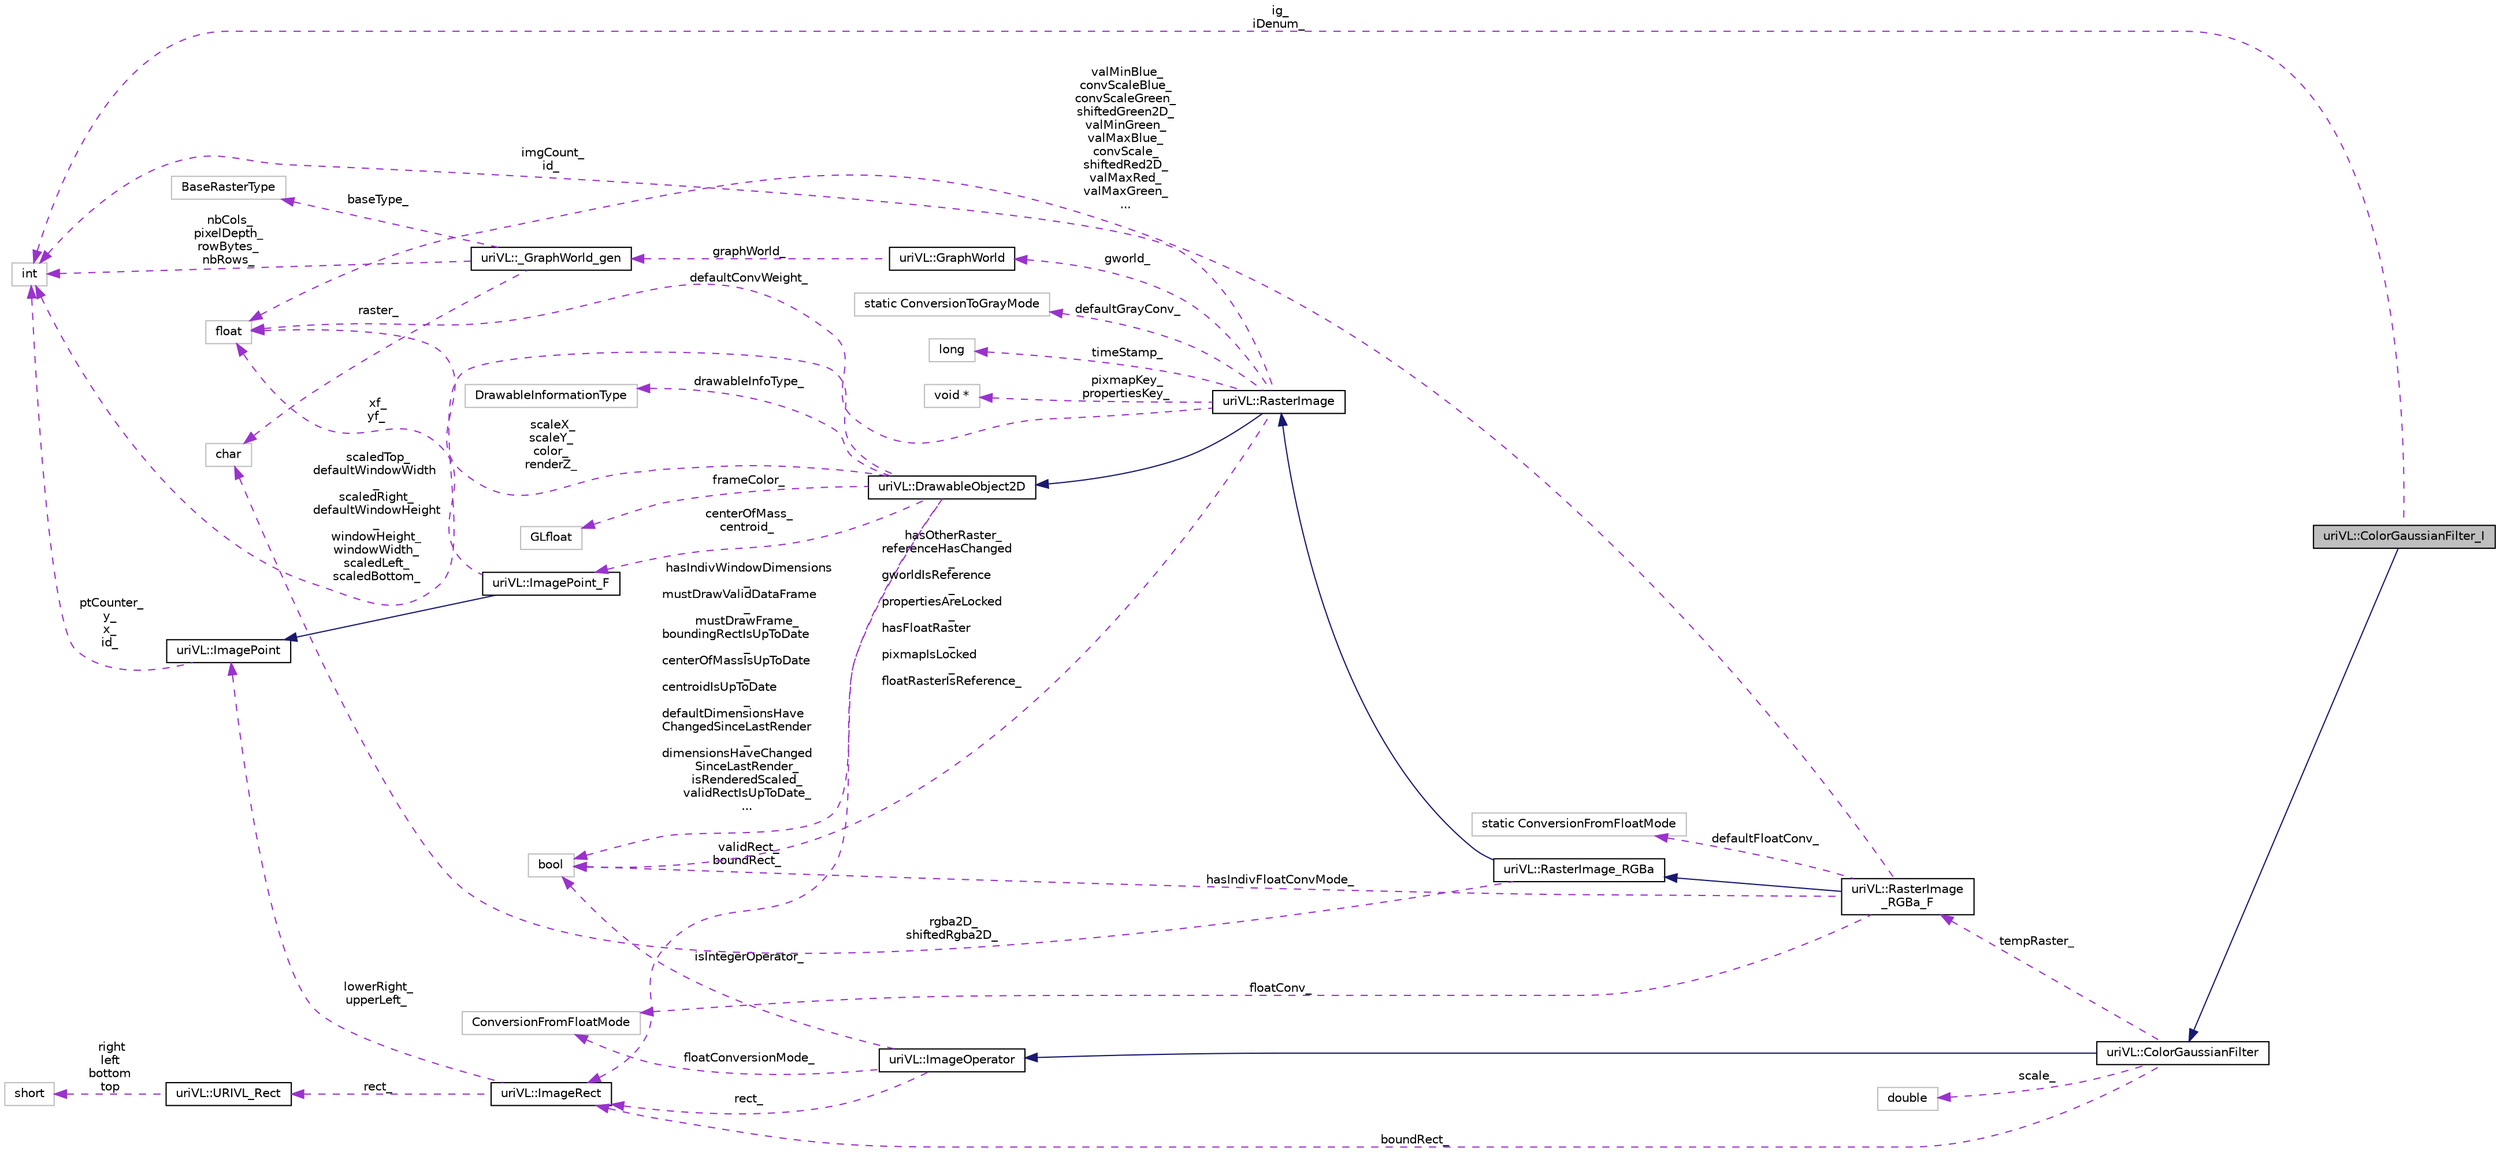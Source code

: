 digraph "uriVL::ColorGaussianFilter_I"
{
  edge [fontname="Helvetica",fontsize="10",labelfontname="Helvetica",labelfontsize="10"];
  node [fontname="Helvetica",fontsize="10",shape=record];
  rankdir="LR";
  Node1 [label="uriVL::ColorGaussianFilter_I",height=0.2,width=0.4,color="black", fillcolor="grey75", style="filled", fontcolor="black"];
  Node2 -> Node1 [dir="back",color="midnightblue",fontsize="10",style="solid",fontname="Helvetica"];
  Node2 [label="uriVL::ColorGaussianFilter",height=0.2,width=0.4,color="black", fillcolor="white", style="filled",URL="$classuriVL_1_1ColorGaussianFilter.html",tooltip="Pure Virtual parent class for the Gaussian filter classes _F and _I. "];
  Node3 -> Node2 [dir="back",color="midnightblue",fontsize="10",style="solid",fontname="Helvetica"];
  Node3 [label="uriVL::ImageOperator",height=0.2,width=0.4,color="black", fillcolor="white", style="filled",URL="$classuriVL_1_1ImageOperator.html",tooltip="Virtual parent class for all image operators (operators that are applied to a raster image and produc..."];
  Node4 -> Node3 [dir="back",color="darkorchid3",fontsize="10",style="dashed",label=" rect_" ,fontname="Helvetica"];
  Node4 [label="uriVL::ImageRect",height=0.2,width=0.4,color="black", fillcolor="white", style="filled",URL="$classuriVL_1_1ImageRect.html",tooltip="Implements the ImageRect class. "];
  Node5 -> Node4 [dir="back",color="darkorchid3",fontsize="10",style="dashed",label=" rect_" ,fontname="Helvetica"];
  Node5 [label="uriVL::URIVL_Rect",height=0.2,width=0.4,color="black", fillcolor="white", style="filled",URL="$structuriVL_1_1URIVL__Rect.html",tooltip="For platforms not supported by Quicktime, we need to define Rect. "];
  Node6 -> Node5 [dir="back",color="darkorchid3",fontsize="10",style="dashed",label=" right\nleft\nbottom\ntop" ,fontname="Helvetica"];
  Node6 [label="short",height=0.2,width=0.4,color="grey75", fillcolor="white", style="filled"];
  Node7 -> Node4 [dir="back",color="darkorchid3",fontsize="10",style="dashed",label=" lowerRight_\nupperLeft_" ,fontname="Helvetica"];
  Node7 [label="uriVL::ImagePoint",height=0.2,width=0.4,color="black", fillcolor="white", style="filled",URL="$classuriVL_1_1ImagePoint.html",tooltip="Implements the ImagePoint class. "];
  Node8 -> Node7 [dir="back",color="darkorchid3",fontsize="10",style="dashed",label=" ptCounter_\ny_\nx_\nid_" ,fontname="Helvetica"];
  Node8 [label="int",height=0.2,width=0.4,color="grey75", fillcolor="white", style="filled"];
  Node9 -> Node3 [dir="back",color="darkorchid3",fontsize="10",style="dashed",label=" isIntegerOperator_" ,fontname="Helvetica"];
  Node9 [label="bool",height=0.2,width=0.4,color="grey75", fillcolor="white", style="filled"];
  Node10 -> Node3 [dir="back",color="darkorchid3",fontsize="10",style="dashed",label=" floatConversionMode_" ,fontname="Helvetica"];
  Node10 [label="ConversionFromFloatMode",height=0.2,width=0.4,color="grey75", fillcolor="white", style="filled"];
  Node4 -> Node2 [dir="back",color="darkorchid3",fontsize="10",style="dashed",label=" boundRect_" ,fontname="Helvetica"];
  Node11 -> Node2 [dir="back",color="darkorchid3",fontsize="10",style="dashed",label=" scale_" ,fontname="Helvetica"];
  Node11 [label="double",height=0.2,width=0.4,color="grey75", fillcolor="white", style="filled"];
  Node12 -> Node2 [dir="back",color="darkorchid3",fontsize="10",style="dashed",label=" tempRaster_" ,fontname="Helvetica"];
  Node12 [label="uriVL::RasterImage\l_RGBa_F",height=0.2,width=0.4,color="black", fillcolor="white", style="filled",URL="$classuriVL_1_1RasterImage__RGBa__F.html",tooltip="RasterImage_RGBa_F class. "];
  Node13 -> Node12 [dir="back",color="midnightblue",fontsize="10",style="solid",fontname="Helvetica"];
  Node13 [label="uriVL::RasterImage_RGBa",height=0.2,width=0.4,color="black", fillcolor="white", style="filled",URL="$classuriVL_1_1RasterImage__RGBa.html",tooltip="Base 32-bit rgba color image class. "];
  Node14 -> Node13 [dir="back",color="midnightblue",fontsize="10",style="solid",fontname="Helvetica"];
  Node14 [label="uriVL::RasterImage",height=0.2,width=0.4,color="black", fillcolor="white", style="filled",URL="$classuriVL_1_1RasterImage.html",tooltip="Virtual base image class. "];
  Node15 -> Node14 [dir="back",color="midnightblue",fontsize="10",style="solid",fontname="Helvetica"];
  Node15 [label="uriVL::DrawableObject2D",height=0.2,width=0.4,color="black", fillcolor="white", style="filled",URL="$classuriVL_1_1DrawableObject2D.html",tooltip="Virtual base DrawableObject2D class. "];
  Node16 -> Node15 [dir="back",color="darkorchid3",fontsize="10",style="dashed",label=" frameColor_" ,fontname="Helvetica"];
  Node16 [label="GLfloat",height=0.2,width=0.4,color="grey75", fillcolor="white", style="filled"];
  Node4 -> Node15 [dir="back",color="darkorchid3",fontsize="10",style="dashed",label=" validRect_\nboundRect_" ,fontname="Helvetica"];
  Node17 -> Node15 [dir="back",color="darkorchid3",fontsize="10",style="dashed",label=" centerOfMass_\ncentroid_" ,fontname="Helvetica"];
  Node17 [label="uriVL::ImagePoint_F",height=0.2,width=0.4,color="black", fillcolor="white", style="filled",URL="$classuriVL_1_1ImagePoint__F.html",tooltip="Implements the ImagePoint_F class. "];
  Node7 -> Node17 [dir="back",color="midnightblue",fontsize="10",style="solid",fontname="Helvetica"];
  Node18 -> Node17 [dir="back",color="darkorchid3",fontsize="10",style="dashed",label=" xf_\nyf_" ,fontname="Helvetica"];
  Node18 [label="float",height=0.2,width=0.4,color="grey75", fillcolor="white", style="filled"];
  Node18 -> Node15 [dir="back",color="darkorchid3",fontsize="10",style="dashed",label=" scaleX_\nscaleY_\ncolor_\nrenderZ_" ,fontname="Helvetica"];
  Node8 -> Node15 [dir="back",color="darkorchid3",fontsize="10",style="dashed",label=" scaledTop_\ndefaultWindowWidth\l_\nscaledRight_\ndefaultWindowHeight\l_\nwindowHeight_\nwindowWidth_\nscaledLeft_\nscaledBottom_" ,fontname="Helvetica"];
  Node9 -> Node15 [dir="back",color="darkorchid3",fontsize="10",style="dashed",label=" hasIndivWindowDimensions\l_\nmustDrawValidDataFrame\l_\nmustDrawFrame_\nboundingRectIsUpToDate\l_\ncenterOfMassIsUpToDate\l_\ncentroidIsUpToDate\l_\ndefaultDimensionsHave\lChangedSinceLastRender\l_\ndimensionsHaveChanged\lSinceLastRender_\nisRenderedScaled_\nvalidRectIsUpToDate_\n..." ,fontname="Helvetica"];
  Node19 -> Node15 [dir="back",color="darkorchid3",fontsize="10",style="dashed",label=" drawableInfoType_" ,fontname="Helvetica"];
  Node19 [label="DrawableInformationType",height=0.2,width=0.4,color="grey75", fillcolor="white", style="filled"];
  Node20 -> Node14 [dir="back",color="darkorchid3",fontsize="10",style="dashed",label=" gworld_" ,fontname="Helvetica"];
  Node20 [label="uriVL::GraphWorld",height=0.2,width=0.4,color="black", fillcolor="white", style="filled",URL="$classuriVL_1_1GraphWorld.html",tooltip="Implements the GraphWorld class. "];
  Node21 -> Node20 [dir="back",color="darkorchid3",fontsize="10",style="dashed",label=" graphWorld_" ,fontname="Helvetica"];
  Node21 [label="uriVL::_GraphWorld_gen",height=0.2,width=0.4,color="black", fillcolor="white", style="filled",URL="$classuriVL_1_1__GraphWorld__gen.html",tooltip="Implements the _GraphWorld_gen class. "];
  Node22 -> Node21 [dir="back",color="darkorchid3",fontsize="10",style="dashed",label=" raster_" ,fontname="Helvetica"];
  Node22 [label="char",height=0.2,width=0.4,color="grey75", fillcolor="white", style="filled"];
  Node23 -> Node21 [dir="back",color="darkorchid3",fontsize="10",style="dashed",label=" baseType_" ,fontname="Helvetica"];
  Node23 [label="BaseRasterType",height=0.2,width=0.4,color="grey75", fillcolor="white", style="filled"];
  Node8 -> Node21 [dir="back",color="darkorchid3",fontsize="10",style="dashed",label=" nbCols_\npixelDepth_\nrowBytes_\nnbRows_" ,fontname="Helvetica"];
  Node18 -> Node14 [dir="back",color="darkorchid3",fontsize="10",style="dashed",label=" defaultConvWeight_" ,fontname="Helvetica"];
  Node8 -> Node14 [dir="back",color="darkorchid3",fontsize="10",style="dashed",label=" imgCount_\nid_" ,fontname="Helvetica"];
  Node9 -> Node14 [dir="back",color="darkorchid3",fontsize="10",style="dashed",label=" hasOtherRaster_\nreferenceHasChanged\l_\ngworldIsReference\l_\npropertiesAreLocked\l_\nhasFloatRaster\l_\npixmapIsLocked\l_\nfloatRasterIsReference_" ,fontname="Helvetica"];
  Node24 -> Node14 [dir="back",color="darkorchid3",fontsize="10",style="dashed",label=" defaultGrayConv_" ,fontname="Helvetica"];
  Node24 [label="static ConversionToGrayMode",height=0.2,width=0.4,color="grey75", fillcolor="white", style="filled"];
  Node25 -> Node14 [dir="back",color="darkorchid3",fontsize="10",style="dashed",label=" timeStamp_" ,fontname="Helvetica"];
  Node25 [label="long",height=0.2,width=0.4,color="grey75", fillcolor="white", style="filled"];
  Node26 -> Node14 [dir="back",color="darkorchid3",fontsize="10",style="dashed",label=" pixmapKey_\npropertiesKey_" ,fontname="Helvetica"];
  Node26 [label="void *",height=0.2,width=0.4,color="grey75", fillcolor="white", style="filled"];
  Node22 -> Node13 [dir="back",color="darkorchid3",fontsize="10",style="dashed",label=" rgba2D_\nshiftedRgba2D_" ,fontname="Helvetica"];
  Node18 -> Node12 [dir="back",color="darkorchid3",fontsize="10",style="dashed",label=" valMinBlue_\nconvScaleBlue_\nconvScaleGreen_\nshiftedGreen2D_\nvalMinGreen_\nvalMaxBlue_\nconvScale_\nshiftedRed2D_\nvalMaxRed_\nvalMaxGreen_\n..." ,fontname="Helvetica"];
  Node9 -> Node12 [dir="back",color="darkorchid3",fontsize="10",style="dashed",label=" hasIndivFloatConvMode_" ,fontname="Helvetica"];
  Node27 -> Node12 [dir="back",color="darkorchid3",fontsize="10",style="dashed",label=" defaultFloatConv_" ,fontname="Helvetica"];
  Node27 [label="static ConversionFromFloatMode",height=0.2,width=0.4,color="grey75", fillcolor="white", style="filled"];
  Node10 -> Node12 [dir="back",color="darkorchid3",fontsize="10",style="dashed",label=" floatConv_" ,fontname="Helvetica"];
  Node8 -> Node1 [dir="back",color="darkorchid3",fontsize="10",style="dashed",label=" ig_\niDenum_" ,fontname="Helvetica"];
}
